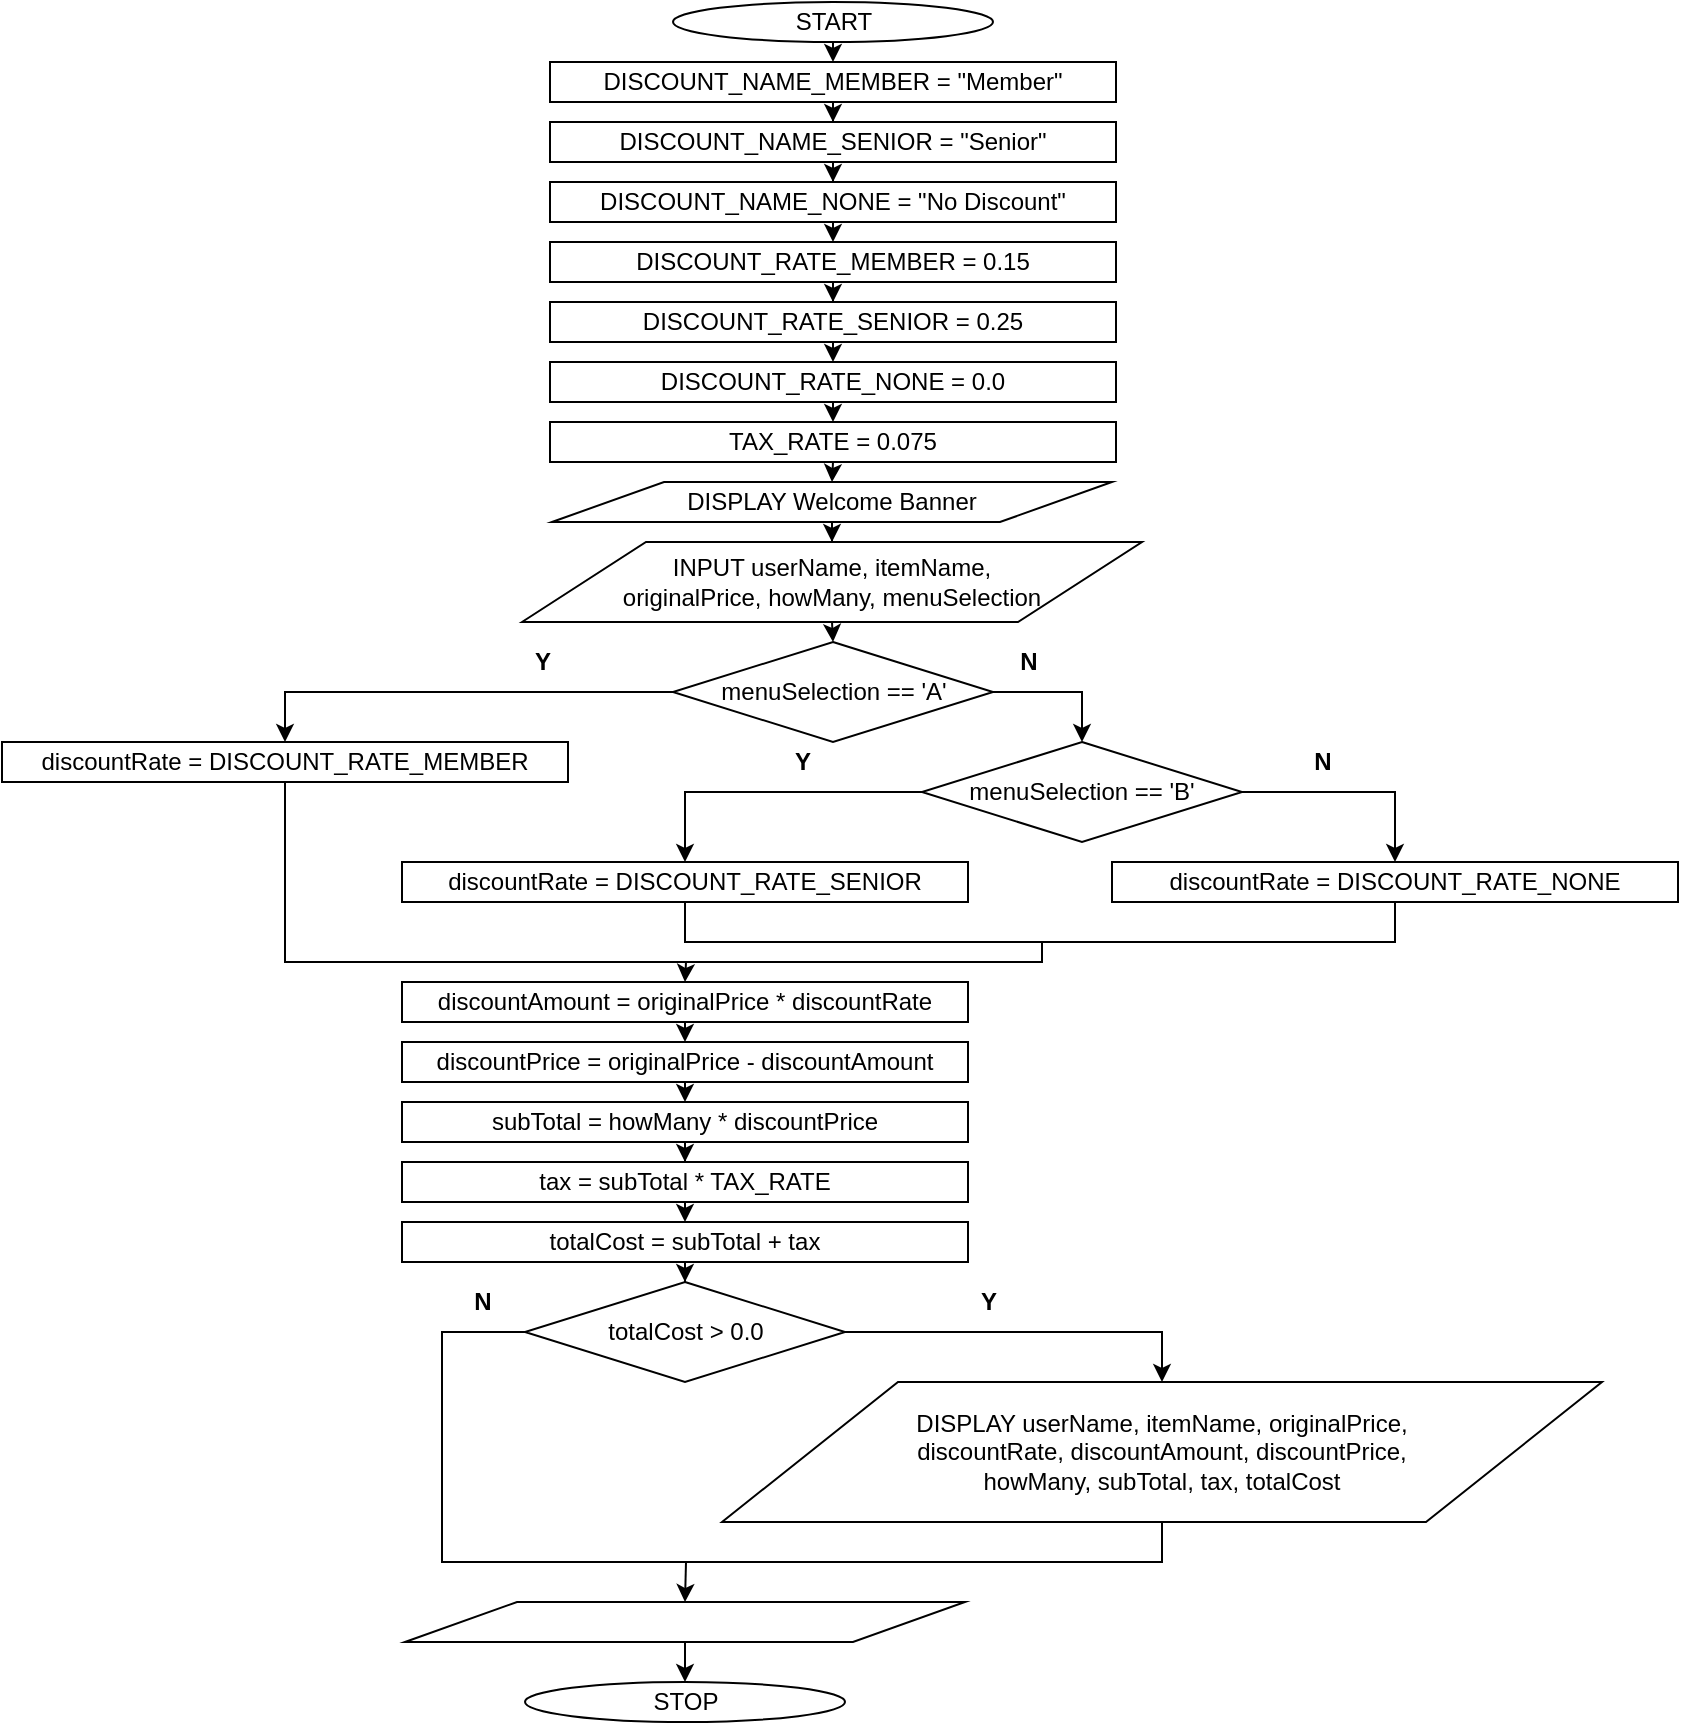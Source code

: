 <mxfile version="14.1.8" type="device"><diagram id="0SXq8RlUGec20LI0DDGg" name="Page-1"><mxGraphModel dx="896" dy="564" grid="1" gridSize="10" guides="1" tooltips="1" connect="1" arrows="1" fold="1" page="1" pageScale="1" pageWidth="850" pageHeight="1100" math="0" shadow="0"><root><mxCell id="0"/><mxCell id="1" parent="0"/><mxCell id="1lqeSs44fT1xNKA5EBNI-4" style="edgeStyle=orthogonalEdgeStyle;rounded=0;orthogonalLoop=1;jettySize=auto;html=1;exitX=0.5;exitY=1;exitDx=0;exitDy=0;entryX=0.5;entryY=0;entryDx=0;entryDy=0;" parent="1" source="1lqeSs44fT1xNKA5EBNI-1" target="1lqeSs44fT1xNKA5EBNI-2" edge="1"><mxGeometry relative="1" as="geometry"/></mxCell><mxCell id="1lqeSs44fT1xNKA5EBNI-1" value="START" style="ellipse;whiteSpace=wrap;html=1;" parent="1" vertex="1"><mxGeometry x="345.5" y="10" width="160" height="20" as="geometry"/></mxCell><mxCell id="1lqeSs44fT1xNKA5EBNI-6" style="edgeStyle=orthogonalEdgeStyle;rounded=0;orthogonalLoop=1;jettySize=auto;html=1;exitX=0.5;exitY=1;exitDx=0;exitDy=0;" parent="1" source="1lqeSs44fT1xNKA5EBNI-2" target="1lqeSs44fT1xNKA5EBNI-5" edge="1"><mxGeometry relative="1" as="geometry"/></mxCell><mxCell id="1lqeSs44fT1xNKA5EBNI-2" value="DISCOUNT_NAME_MEMBER = &quot;Member&quot;" style="rounded=0;whiteSpace=wrap;html=1;" parent="1" vertex="1"><mxGeometry x="284" y="40" width="283" height="20" as="geometry"/></mxCell><mxCell id="1lqeSs44fT1xNKA5EBNI-8" style="edgeStyle=orthogonalEdgeStyle;rounded=0;orthogonalLoop=1;jettySize=auto;html=1;exitX=0.5;exitY=1;exitDx=0;exitDy=0;" parent="1" source="1lqeSs44fT1xNKA5EBNI-5" target="1lqeSs44fT1xNKA5EBNI-7" edge="1"><mxGeometry relative="1" as="geometry"/></mxCell><mxCell id="1lqeSs44fT1xNKA5EBNI-5" value="DISCOUNT_NAME_SENIOR = &quot;Senior&quot;" style="rounded=0;whiteSpace=wrap;html=1;" parent="1" vertex="1"><mxGeometry x="284" y="70" width="283" height="20" as="geometry"/></mxCell><mxCell id="1lqeSs44fT1xNKA5EBNI-10" style="edgeStyle=orthogonalEdgeStyle;rounded=0;orthogonalLoop=1;jettySize=auto;html=1;exitX=0.5;exitY=1;exitDx=0;exitDy=0;entryX=0.5;entryY=0;entryDx=0;entryDy=0;" parent="1" source="1lqeSs44fT1xNKA5EBNI-7" target="1lqeSs44fT1xNKA5EBNI-9" edge="1"><mxGeometry relative="1" as="geometry"/></mxCell><mxCell id="1lqeSs44fT1xNKA5EBNI-7" value="DISCOUNT_NAME_NONE = &quot;No Discount&quot;" style="rounded=0;whiteSpace=wrap;html=1;" parent="1" vertex="1"><mxGeometry x="284" y="100" width="283" height="20" as="geometry"/></mxCell><mxCell id="1lqeSs44fT1xNKA5EBNI-12" style="edgeStyle=orthogonalEdgeStyle;rounded=0;orthogonalLoop=1;jettySize=auto;html=1;exitX=0.5;exitY=1;exitDx=0;exitDy=0;" parent="1" source="1lqeSs44fT1xNKA5EBNI-9" target="1lqeSs44fT1xNKA5EBNI-11" edge="1"><mxGeometry relative="1" as="geometry"/></mxCell><mxCell id="1lqeSs44fT1xNKA5EBNI-9" value="DISCOUNT_RATE_MEMBER = 0.15" style="rounded=0;whiteSpace=wrap;html=1;" parent="1" vertex="1"><mxGeometry x="284" y="130" width="283" height="20" as="geometry"/></mxCell><mxCell id="1lqeSs44fT1xNKA5EBNI-14" style="edgeStyle=orthogonalEdgeStyle;rounded=0;orthogonalLoop=1;jettySize=auto;html=1;exitX=0.5;exitY=1;exitDx=0;exitDy=0;entryX=0.5;entryY=0;entryDx=0;entryDy=0;" parent="1" source="1lqeSs44fT1xNKA5EBNI-11" target="1lqeSs44fT1xNKA5EBNI-13" edge="1"><mxGeometry relative="1" as="geometry"/></mxCell><mxCell id="1lqeSs44fT1xNKA5EBNI-11" value="DISCOUNT_RATE_SENIOR = 0.25" style="rounded=0;whiteSpace=wrap;html=1;" parent="1" vertex="1"><mxGeometry x="284" y="160" width="283" height="20" as="geometry"/></mxCell><mxCell id="1lqeSs44fT1xNKA5EBNI-16" style="edgeStyle=orthogonalEdgeStyle;rounded=0;orthogonalLoop=1;jettySize=auto;html=1;exitX=0.5;exitY=1;exitDx=0;exitDy=0;entryX=0.5;entryY=0;entryDx=0;entryDy=0;" parent="1" source="1lqeSs44fT1xNKA5EBNI-13" target="1lqeSs44fT1xNKA5EBNI-15" edge="1"><mxGeometry relative="1" as="geometry"/></mxCell><mxCell id="1lqeSs44fT1xNKA5EBNI-13" value="DISCOUNT_RATE_NONE = 0.0" style="rounded=0;whiteSpace=wrap;html=1;" parent="1" vertex="1"><mxGeometry x="284" y="190" width="283" height="20" as="geometry"/></mxCell><mxCell id="1lqeSs44fT1xNKA5EBNI-18" style="edgeStyle=orthogonalEdgeStyle;rounded=0;orthogonalLoop=1;jettySize=auto;html=1;exitX=0.5;exitY=1;exitDx=0;exitDy=0;entryX=0.5;entryY=0;entryDx=0;entryDy=0;" parent="1" source="1lqeSs44fT1xNKA5EBNI-15" target="1lqeSs44fT1xNKA5EBNI-17" edge="1"><mxGeometry relative="1" as="geometry"/></mxCell><mxCell id="1lqeSs44fT1xNKA5EBNI-15" value="TAX_RATE = 0.075" style="rounded=0;whiteSpace=wrap;html=1;" parent="1" vertex="1"><mxGeometry x="284" y="220" width="283" height="20" as="geometry"/></mxCell><mxCell id="1lqeSs44fT1xNKA5EBNI-20" style="edgeStyle=orthogonalEdgeStyle;rounded=0;orthogonalLoop=1;jettySize=auto;html=1;exitX=0.5;exitY=1;exitDx=0;exitDy=0;" parent="1" source="1lqeSs44fT1xNKA5EBNI-17" target="1lqeSs44fT1xNKA5EBNI-19" edge="1"><mxGeometry relative="1" as="geometry"/></mxCell><mxCell id="1lqeSs44fT1xNKA5EBNI-17" value="DISPLAY Welcome Banner" style="shape=parallelogram;perimeter=parallelogramPerimeter;whiteSpace=wrap;html=1;" parent="1" vertex="1"><mxGeometry x="285" y="250" width="280" height="20" as="geometry"/></mxCell><mxCell id="1lqeSs44fT1xNKA5EBNI-23" style="edgeStyle=orthogonalEdgeStyle;rounded=0;orthogonalLoop=1;jettySize=auto;html=1;exitX=0.5;exitY=1;exitDx=0;exitDy=0;entryX=0.5;entryY=0;entryDx=0;entryDy=0;" parent="1" source="1lqeSs44fT1xNKA5EBNI-19" target="1lqeSs44fT1xNKA5EBNI-21" edge="1"><mxGeometry relative="1" as="geometry"/></mxCell><mxCell id="1lqeSs44fT1xNKA5EBNI-19" value="INPUT userName, itemName,&lt;br&gt;originalPrice, howMany, menuSelection" style="shape=parallelogram;perimeter=parallelogramPerimeter;whiteSpace=wrap;html=1;" parent="1" vertex="1"><mxGeometry x="270" y="280" width="310" height="40" as="geometry"/></mxCell><mxCell id="1lqeSs44fT1xNKA5EBNI-28" style="edgeStyle=orthogonalEdgeStyle;rounded=0;orthogonalLoop=1;jettySize=auto;html=1;exitX=1;exitY=0.5;exitDx=0;exitDy=0;entryX=0.5;entryY=0;entryDx=0;entryDy=0;" parent="1" source="1lqeSs44fT1xNKA5EBNI-21" target="1lqeSs44fT1xNKA5EBNI-27" edge="1"><mxGeometry relative="1" as="geometry"/></mxCell><mxCell id="1lqeSs44fT1xNKA5EBNI-47" style="edgeStyle=orthogonalEdgeStyle;rounded=0;orthogonalLoop=1;jettySize=auto;html=1;exitX=0;exitY=0.5;exitDx=0;exitDy=0;entryX=0.5;entryY=0;entryDx=0;entryDy=0;endArrow=classic;endFill=1;" parent="1" source="1lqeSs44fT1xNKA5EBNI-21" target="1lqeSs44fT1xNKA5EBNI-24" edge="1"><mxGeometry relative="1" as="geometry"/></mxCell><mxCell id="1lqeSs44fT1xNKA5EBNI-21" value="menuSelection == 'A'" style="rhombus;whiteSpace=wrap;html=1;" parent="1" vertex="1"><mxGeometry x="345.5" y="330" width="160" height="50" as="geometry"/></mxCell><mxCell id="1lqeSs44fT1xNKA5EBNI-46" style="edgeStyle=orthogonalEdgeStyle;rounded=0;orthogonalLoop=1;jettySize=auto;html=1;exitX=0.5;exitY=1;exitDx=0;exitDy=0;endArrow=none;endFill=0;" parent="1" source="1lqeSs44fT1xNKA5EBNI-24" edge="1"><mxGeometry relative="1" as="geometry"><mxPoint x="530" y="480" as="targetPoint"/><Array as="points"><mxPoint x="152" y="490"/><mxPoint x="530" y="490"/></Array></mxGeometry></mxCell><mxCell id="1lqeSs44fT1xNKA5EBNI-24" value="discountRate = DISCOUNT_RATE_MEMBER" style="rounded=0;whiteSpace=wrap;html=1;" parent="1" vertex="1"><mxGeometry x="10" y="380" width="283" height="20" as="geometry"/></mxCell><mxCell id="1lqeSs44fT1xNKA5EBNI-31" style="edgeStyle=orthogonalEdgeStyle;rounded=0;orthogonalLoop=1;jettySize=auto;html=1;exitX=1;exitY=0.5;exitDx=0;exitDy=0;" parent="1" source="1lqeSs44fT1xNKA5EBNI-27" target="1lqeSs44fT1xNKA5EBNI-30" edge="1"><mxGeometry relative="1" as="geometry"/></mxCell><mxCell id="1lqeSs44fT1xNKA5EBNI-32" style="edgeStyle=orthogonalEdgeStyle;rounded=0;orthogonalLoop=1;jettySize=auto;html=1;exitX=0;exitY=0.5;exitDx=0;exitDy=0;entryX=0.5;entryY=0;entryDx=0;entryDy=0;" parent="1" source="1lqeSs44fT1xNKA5EBNI-27" target="1lqeSs44fT1xNKA5EBNI-29" edge="1"><mxGeometry relative="1" as="geometry"/></mxCell><mxCell id="1lqeSs44fT1xNKA5EBNI-27" value="menuSelection == 'B'" style="rhombus;whiteSpace=wrap;html=1;" parent="1" vertex="1"><mxGeometry x="470" y="380" width="160" height="50" as="geometry"/></mxCell><mxCell id="1lqeSs44fT1xNKA5EBNI-45" style="edgeStyle=orthogonalEdgeStyle;rounded=0;orthogonalLoop=1;jettySize=auto;html=1;exitX=0.5;exitY=1;exitDx=0;exitDy=0;entryX=0.5;entryY=1;entryDx=0;entryDy=0;endArrow=none;endFill=0;" parent="1" source="1lqeSs44fT1xNKA5EBNI-29" target="1lqeSs44fT1xNKA5EBNI-30" edge="1"><mxGeometry relative="1" as="geometry"/></mxCell><mxCell id="1lqeSs44fT1xNKA5EBNI-29" value="discountRate = DISCOUNT_RATE_SENIOR" style="rounded=0;whiteSpace=wrap;html=1;" parent="1" vertex="1"><mxGeometry x="210" y="440" width="283" height="20" as="geometry"/></mxCell><mxCell id="1lqeSs44fT1xNKA5EBNI-30" value="discountRate = DISCOUNT_RATE_NONE" style="rounded=0;whiteSpace=wrap;html=1;" parent="1" vertex="1"><mxGeometry x="565" y="440" width="283" height="20" as="geometry"/></mxCell><mxCell id="1lqeSs44fT1xNKA5EBNI-33" value="&lt;b&gt;Y&lt;/b&gt;" style="text;html=1;align=center;verticalAlign=middle;resizable=0;points=[];autosize=1;" parent="1" vertex="1"><mxGeometry x="400" y="380" width="20" height="20" as="geometry"/></mxCell><mxCell id="1lqeSs44fT1xNKA5EBNI-35" value="&lt;b&gt;N&lt;/b&gt;" style="text;html=1;align=center;verticalAlign=middle;resizable=0;points=[];autosize=1;" parent="1" vertex="1"><mxGeometry x="660" y="380" width="20" height="20" as="geometry"/></mxCell><mxCell id="1lqeSs44fT1xNKA5EBNI-49" style="edgeStyle=orthogonalEdgeStyle;rounded=0;orthogonalLoop=1;jettySize=auto;html=1;exitX=0.5;exitY=0;exitDx=0;exitDy=0;endArrow=none;endFill=0;startArrow=classic;startFill=1;" parent="1" source="1lqeSs44fT1xNKA5EBNI-48" edge="1"><mxGeometry relative="1" as="geometry"><mxPoint x="352" y="490" as="targetPoint"/></mxGeometry></mxCell><mxCell id="1lqeSs44fT1xNKA5EBNI-51" style="edgeStyle=orthogonalEdgeStyle;rounded=0;orthogonalLoop=1;jettySize=auto;html=1;exitX=0.5;exitY=1;exitDx=0;exitDy=0;entryX=0.5;entryY=0;entryDx=0;entryDy=0;startArrow=none;startFill=0;endArrow=classic;endFill=1;" parent="1" source="1lqeSs44fT1xNKA5EBNI-48" target="1lqeSs44fT1xNKA5EBNI-50" edge="1"><mxGeometry relative="1" as="geometry"/></mxCell><mxCell id="1lqeSs44fT1xNKA5EBNI-48" value="discountAmount = originalPrice * discountRate" style="rounded=0;whiteSpace=wrap;html=1;" parent="1" vertex="1"><mxGeometry x="210" y="500" width="283" height="20" as="geometry"/></mxCell><mxCell id="1lqeSs44fT1xNKA5EBNI-55" style="edgeStyle=orthogonalEdgeStyle;rounded=0;orthogonalLoop=1;jettySize=auto;html=1;exitX=0.5;exitY=1;exitDx=0;exitDy=0;entryX=0.5;entryY=0;entryDx=0;entryDy=0;startArrow=none;startFill=0;endArrow=classic;endFill=1;" parent="1" source="1lqeSs44fT1xNKA5EBNI-50" target="1lqeSs44fT1xNKA5EBNI-52" edge="1"><mxGeometry relative="1" as="geometry"/></mxCell><mxCell id="1lqeSs44fT1xNKA5EBNI-50" value="discountPrice = originalPrice - discountAmount" style="rounded=0;whiteSpace=wrap;html=1;" parent="1" vertex="1"><mxGeometry x="210" y="530" width="283" height="20" as="geometry"/></mxCell><mxCell id="1lqeSs44fT1xNKA5EBNI-58" style="edgeStyle=orthogonalEdgeStyle;rounded=0;orthogonalLoop=1;jettySize=auto;html=1;exitX=0.5;exitY=1;exitDx=0;exitDy=0;startArrow=none;startFill=0;endArrow=classic;endFill=1;" parent="1" source="1lqeSs44fT1xNKA5EBNI-52" target="1lqeSs44fT1xNKA5EBNI-57" edge="1"><mxGeometry relative="1" as="geometry"/></mxCell><mxCell id="1lqeSs44fT1xNKA5EBNI-52" value="subTotal = howMany * discountPrice" style="rounded=0;whiteSpace=wrap;html=1;" parent="1" vertex="1"><mxGeometry x="210" y="560" width="283" height="20" as="geometry"/></mxCell><mxCell id="1lqeSs44fT1xNKA5EBNI-61" style="edgeStyle=orthogonalEdgeStyle;rounded=0;orthogonalLoop=1;jettySize=auto;html=1;exitX=0.5;exitY=1;exitDx=0;exitDy=0;startArrow=none;startFill=0;endArrow=classic;endFill=1;" parent="1" source="1lqeSs44fT1xNKA5EBNI-56" target="1lqeSs44fT1xNKA5EBNI-60" edge="1"><mxGeometry relative="1" as="geometry"/></mxCell><mxCell id="1lqeSs44fT1xNKA5EBNI-56" value="totalCost = subTotal + tax" style="rounded=0;whiteSpace=wrap;html=1;" parent="1" vertex="1"><mxGeometry x="210" y="620" width="283" height="20" as="geometry"/></mxCell><mxCell id="1lqeSs44fT1xNKA5EBNI-59" style="edgeStyle=orthogonalEdgeStyle;rounded=0;orthogonalLoop=1;jettySize=auto;html=1;exitX=0.5;exitY=1;exitDx=0;exitDy=0;entryX=0.5;entryY=0;entryDx=0;entryDy=0;startArrow=none;startFill=0;endArrow=classic;endFill=1;" parent="1" source="1lqeSs44fT1xNKA5EBNI-57" target="1lqeSs44fT1xNKA5EBNI-56" edge="1"><mxGeometry relative="1" as="geometry"/></mxCell><mxCell id="1lqeSs44fT1xNKA5EBNI-57" value="tax = subTotal * TAX_RATE" style="rounded=0;whiteSpace=wrap;html=1;" parent="1" vertex="1"><mxGeometry x="210" y="590" width="283" height="20" as="geometry"/></mxCell><mxCell id="1lqeSs44fT1xNKA5EBNI-64" style="edgeStyle=orthogonalEdgeStyle;rounded=0;orthogonalLoop=1;jettySize=auto;html=1;exitX=1;exitY=0.5;exitDx=0;exitDy=0;entryX=0.5;entryY=0;entryDx=0;entryDy=0;startArrow=none;startFill=0;endArrow=classic;endFill=1;" parent="1" source="1lqeSs44fT1xNKA5EBNI-60" target="1lqeSs44fT1xNKA5EBNI-62" edge="1"><mxGeometry relative="1" as="geometry"/></mxCell><mxCell id="1lqeSs44fT1xNKA5EBNI-68" style="edgeStyle=orthogonalEdgeStyle;rounded=0;orthogonalLoop=1;jettySize=auto;html=1;exitX=0;exitY=0.5;exitDx=0;exitDy=0;entryX=0.5;entryY=1;entryDx=0;entryDy=0;startArrow=none;startFill=0;endArrow=none;endFill=0;" parent="1" source="1lqeSs44fT1xNKA5EBNI-60" target="1lqeSs44fT1xNKA5EBNI-62" edge="1"><mxGeometry relative="1" as="geometry"><Array as="points"><mxPoint x="230" y="675"/><mxPoint x="230" y="790"/><mxPoint x="590" y="790"/></Array></mxGeometry></mxCell><mxCell id="1lqeSs44fT1xNKA5EBNI-60" value="totalCost &amp;gt; 0.0" style="rhombus;whiteSpace=wrap;html=1;" parent="1" vertex="1"><mxGeometry x="271.5" y="650" width="160" height="50" as="geometry"/></mxCell><mxCell id="1lqeSs44fT1xNKA5EBNI-62" value="DISPLAY userName, itemName, originalPrice,&lt;br&gt;discountRate, discountAmount, discountPrice,&lt;br&gt;howMany, subTotal, tax, totalCost" style="shape=parallelogram;perimeter=parallelogramPerimeter;whiteSpace=wrap;html=1;" parent="1" vertex="1"><mxGeometry x="370" y="700" width="440" height="70" as="geometry"/></mxCell><mxCell id="1lqeSs44fT1xNKA5EBNI-65" value="&lt;b&gt;Y&lt;/b&gt;" style="text;html=1;align=center;verticalAlign=middle;resizable=0;points=[];autosize=1;" parent="1" vertex="1"><mxGeometry x="493" y="650" width="20" height="20" as="geometry"/></mxCell><mxCell id="1lqeSs44fT1xNKA5EBNI-66" value="&lt;b&gt;N&lt;/b&gt;" style="text;html=1;align=center;verticalAlign=middle;resizable=0;points=[];autosize=1;" parent="1" vertex="1"><mxGeometry x="240" y="650" width="20" height="20" as="geometry"/></mxCell><mxCell id="1lqeSs44fT1xNKA5EBNI-70" style="edgeStyle=orthogonalEdgeStyle;rounded=0;orthogonalLoop=1;jettySize=auto;html=1;exitX=0.5;exitY=0;exitDx=0;exitDy=0;startArrow=classic;startFill=1;endArrow=none;endFill=0;" parent="1" source="1lqeSs44fT1xNKA5EBNI-67" edge="1"><mxGeometry relative="1" as="geometry"><mxPoint x="352" y="790" as="targetPoint"/></mxGeometry></mxCell><mxCell id="1lqeSs44fT1xNKA5EBNI-72" style="edgeStyle=orthogonalEdgeStyle;rounded=0;orthogonalLoop=1;jettySize=auto;html=1;exitX=0.5;exitY=1;exitDx=0;exitDy=0;entryX=0.5;entryY=0;entryDx=0;entryDy=0;startArrow=none;startFill=0;endArrow=classic;endFill=1;" parent="1" source="1lqeSs44fT1xNKA5EBNI-67" target="1lqeSs44fT1xNKA5EBNI-71" edge="1"><mxGeometry relative="1" as="geometry"/></mxCell><mxCell id="1lqeSs44fT1xNKA5EBNI-67" value="" style="shape=parallelogram;perimeter=parallelogramPerimeter;whiteSpace=wrap;html=1;" parent="1" vertex="1"><mxGeometry x="211.5" y="810" width="280" height="20" as="geometry"/></mxCell><mxCell id="1lqeSs44fT1xNKA5EBNI-71" value="STOP" style="ellipse;whiteSpace=wrap;html=1;" parent="1" vertex="1"><mxGeometry x="271.5" y="850" width="160" height="20" as="geometry"/></mxCell><mxCell id="FJgeXtklaihiBrEajLzY-2" value="&lt;b&gt;Y&lt;/b&gt;" style="text;html=1;align=center;verticalAlign=middle;resizable=0;points=[];autosize=1;" parent="1" vertex="1"><mxGeometry x="270" y="330" width="20" height="20" as="geometry"/></mxCell><mxCell id="FJgeXtklaihiBrEajLzY-3" value="&lt;b&gt;N&lt;/b&gt;" style="text;html=1;align=center;verticalAlign=middle;resizable=0;points=[];autosize=1;" parent="1" vertex="1"><mxGeometry x="513" y="330" width="20" height="20" as="geometry"/></mxCell></root></mxGraphModel></diagram></mxfile>